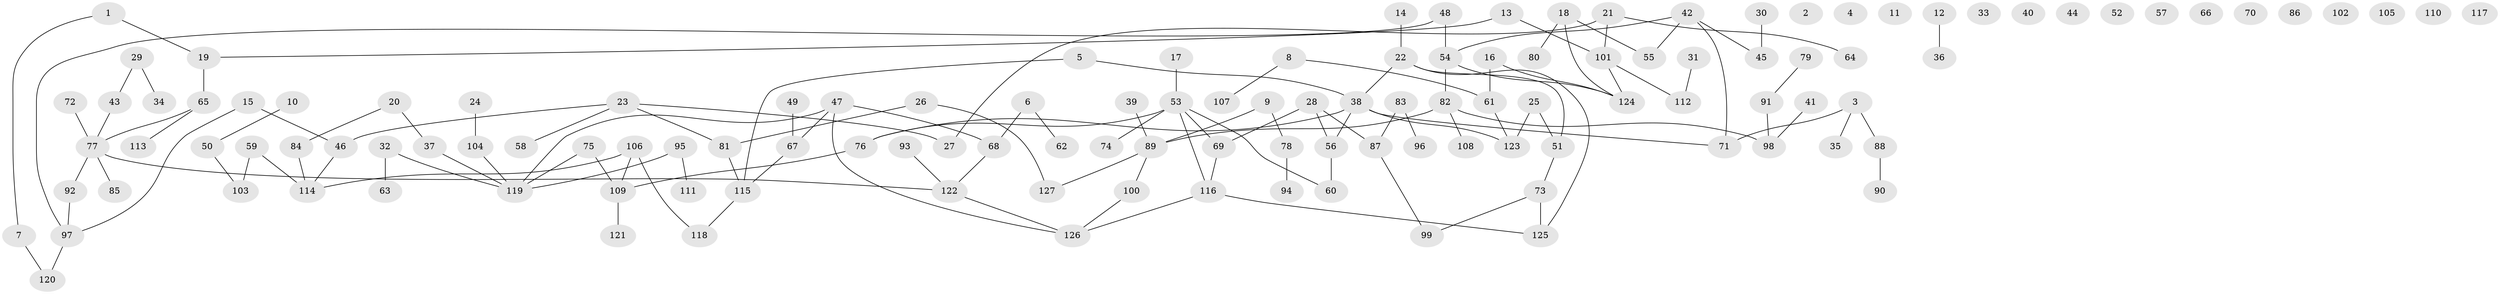 // coarse degree distribution, {2: 0.16470588235294117, 0: 0.18823529411764706, 1: 0.27058823529411763, 4: 0.09411764705882353, 3: 0.16470588235294117, 8: 0.011764705882352941, 5: 0.08235294117647059, 6: 0.023529411764705882}
// Generated by graph-tools (version 1.1) at 2025/41/03/06/25 10:41:21]
// undirected, 127 vertices, 132 edges
graph export_dot {
graph [start="1"]
  node [color=gray90,style=filled];
  1;
  2;
  3;
  4;
  5;
  6;
  7;
  8;
  9;
  10;
  11;
  12;
  13;
  14;
  15;
  16;
  17;
  18;
  19;
  20;
  21;
  22;
  23;
  24;
  25;
  26;
  27;
  28;
  29;
  30;
  31;
  32;
  33;
  34;
  35;
  36;
  37;
  38;
  39;
  40;
  41;
  42;
  43;
  44;
  45;
  46;
  47;
  48;
  49;
  50;
  51;
  52;
  53;
  54;
  55;
  56;
  57;
  58;
  59;
  60;
  61;
  62;
  63;
  64;
  65;
  66;
  67;
  68;
  69;
  70;
  71;
  72;
  73;
  74;
  75;
  76;
  77;
  78;
  79;
  80;
  81;
  82;
  83;
  84;
  85;
  86;
  87;
  88;
  89;
  90;
  91;
  92;
  93;
  94;
  95;
  96;
  97;
  98;
  99;
  100;
  101;
  102;
  103;
  104;
  105;
  106;
  107;
  108;
  109;
  110;
  111;
  112;
  113;
  114;
  115;
  116;
  117;
  118;
  119;
  120;
  121;
  122;
  123;
  124;
  125;
  126;
  127;
  1 -- 7;
  1 -- 19;
  3 -- 35;
  3 -- 71;
  3 -- 88;
  5 -- 38;
  5 -- 115;
  6 -- 62;
  6 -- 68;
  7 -- 120;
  8 -- 61;
  8 -- 107;
  9 -- 78;
  9 -- 89;
  10 -- 50;
  12 -- 36;
  13 -- 19;
  13 -- 101;
  14 -- 22;
  15 -- 46;
  15 -- 97;
  16 -- 61;
  16 -- 124;
  17 -- 53;
  18 -- 55;
  18 -- 80;
  18 -- 124;
  19 -- 65;
  20 -- 37;
  20 -- 84;
  21 -- 27;
  21 -- 64;
  21 -- 101;
  22 -- 38;
  22 -- 51;
  22 -- 125;
  23 -- 27;
  23 -- 46;
  23 -- 58;
  23 -- 81;
  24 -- 104;
  25 -- 51;
  25 -- 123;
  26 -- 81;
  26 -- 127;
  28 -- 56;
  28 -- 69;
  28 -- 87;
  29 -- 34;
  29 -- 43;
  30 -- 45;
  31 -- 112;
  32 -- 63;
  32 -- 119;
  37 -- 119;
  38 -- 56;
  38 -- 71;
  38 -- 76;
  38 -- 123;
  39 -- 89;
  41 -- 98;
  42 -- 45;
  42 -- 54;
  42 -- 55;
  42 -- 71;
  43 -- 77;
  46 -- 114;
  47 -- 67;
  47 -- 68;
  47 -- 119;
  47 -- 126;
  48 -- 54;
  48 -- 97;
  49 -- 67;
  50 -- 103;
  51 -- 73;
  53 -- 60;
  53 -- 69;
  53 -- 74;
  53 -- 76;
  53 -- 116;
  54 -- 82;
  54 -- 124;
  56 -- 60;
  59 -- 103;
  59 -- 114;
  61 -- 123;
  65 -- 77;
  65 -- 113;
  67 -- 115;
  68 -- 122;
  69 -- 116;
  72 -- 77;
  73 -- 99;
  73 -- 125;
  75 -- 109;
  75 -- 119;
  76 -- 109;
  77 -- 85;
  77 -- 92;
  77 -- 122;
  78 -- 94;
  79 -- 91;
  81 -- 115;
  82 -- 89;
  82 -- 98;
  82 -- 108;
  83 -- 87;
  83 -- 96;
  84 -- 114;
  87 -- 99;
  88 -- 90;
  89 -- 100;
  89 -- 127;
  91 -- 98;
  92 -- 97;
  93 -- 122;
  95 -- 111;
  95 -- 119;
  97 -- 120;
  100 -- 126;
  101 -- 112;
  101 -- 124;
  104 -- 119;
  106 -- 109;
  106 -- 114;
  106 -- 118;
  109 -- 121;
  115 -- 118;
  116 -- 125;
  116 -- 126;
  122 -- 126;
}
